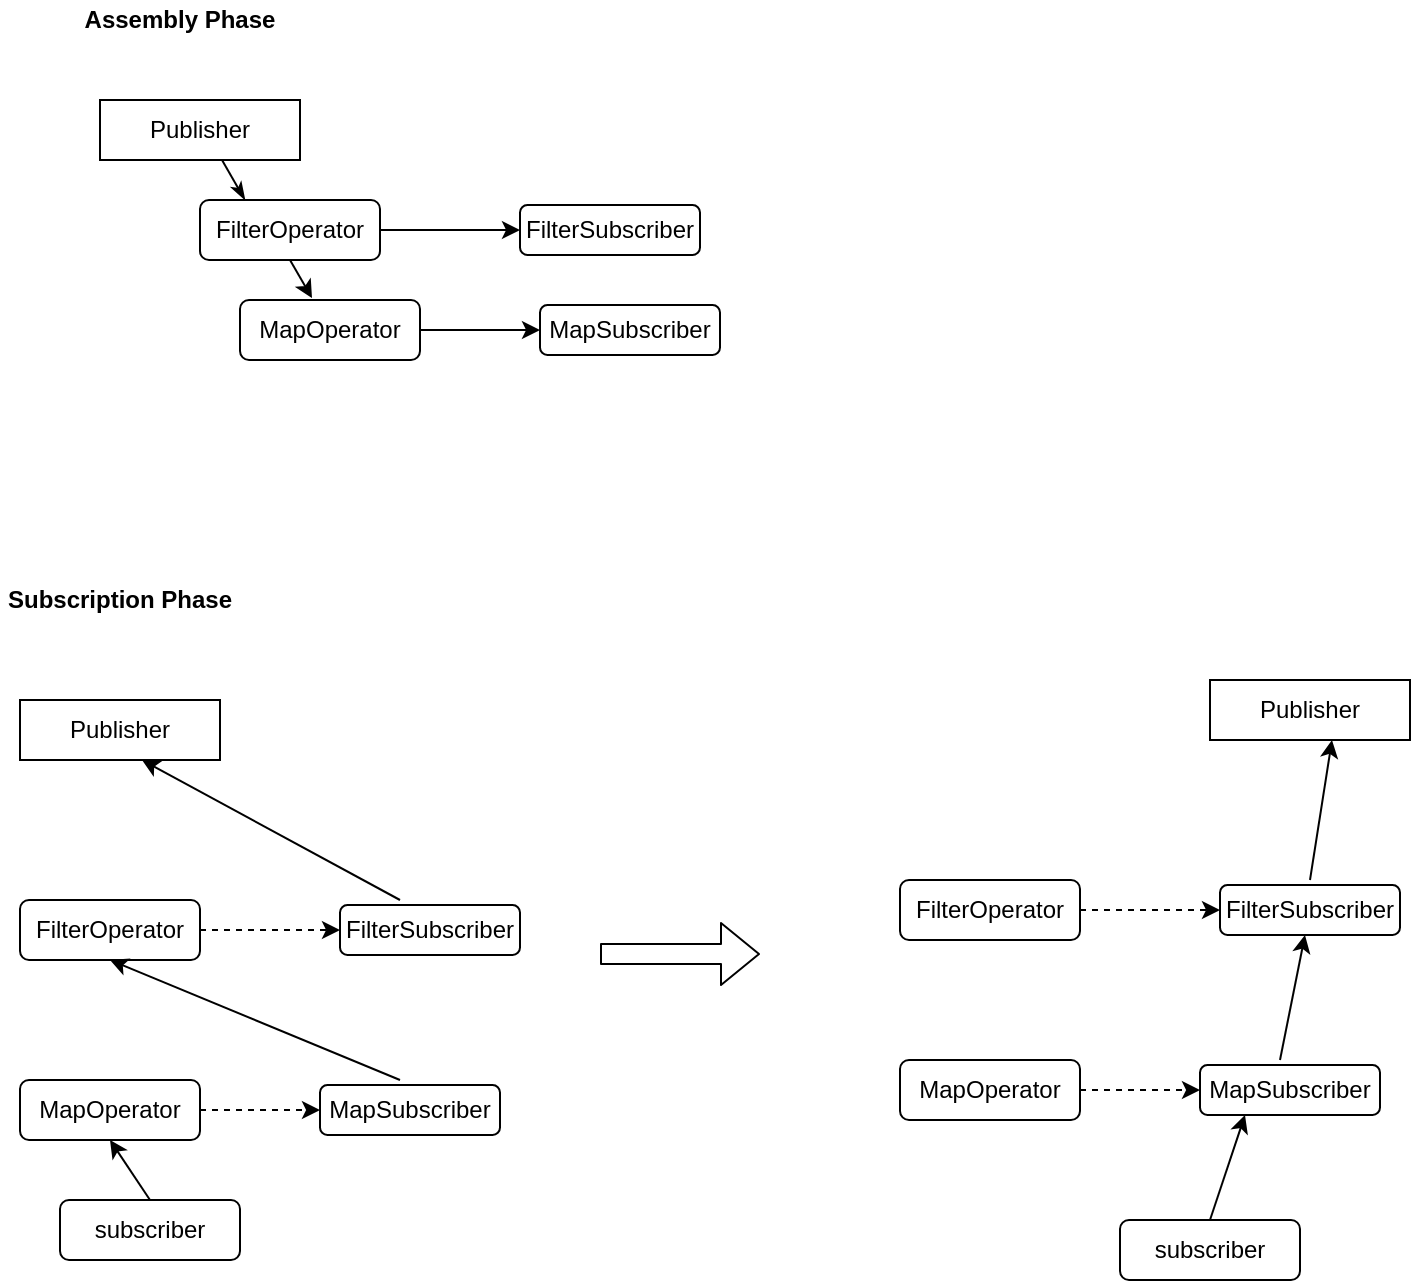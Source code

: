 <mxfile version="14.5.7" type="github">
  <diagram id="O7KetpVZyuUBMnmNfwvH" name="Page-1">
    <mxGraphModel dx="1426" dy="841" grid="1" gridSize="10" guides="1" tooltips="1" connect="1" arrows="1" fold="1" page="1" pageScale="1" pageWidth="850" pageHeight="1100" math="0" shadow="0">
      <root>
        <mxCell id="0" />
        <mxCell id="1" parent="0" />
        <mxCell id="1N5NkTNhpNjL_de0lVoe-1" value="Publisher" style="rounded=0;whiteSpace=wrap;html=1;" vertex="1" parent="1">
          <mxGeometry x="100" y="70" width="100" height="30" as="geometry" />
        </mxCell>
        <mxCell id="1N5NkTNhpNjL_de0lVoe-12" value="" style="edgeStyle=orthogonalEdgeStyle;rounded=0;orthogonalLoop=1;jettySize=auto;html=1;startArrow=none;startFill=0;endArrow=classic;endFill=1;" edge="1" parent="1" source="1N5NkTNhpNjL_de0lVoe-2" target="1N5NkTNhpNjL_de0lVoe-11">
          <mxGeometry relative="1" as="geometry" />
        </mxCell>
        <mxCell id="1N5NkTNhpNjL_de0lVoe-2" value="FilterOperator" style="rounded=1;whiteSpace=wrap;html=1;" vertex="1" parent="1">
          <mxGeometry x="150" y="120" width="90" height="30" as="geometry" />
        </mxCell>
        <mxCell id="1N5NkTNhpNjL_de0lVoe-16" value="" style="edgeStyle=orthogonalEdgeStyle;rounded=0;orthogonalLoop=1;jettySize=auto;html=1;startArrow=none;startFill=0;endArrow=classic;endFill=1;" edge="1" parent="1" source="1N5NkTNhpNjL_de0lVoe-3" target="1N5NkTNhpNjL_de0lVoe-15">
          <mxGeometry relative="1" as="geometry" />
        </mxCell>
        <mxCell id="1N5NkTNhpNjL_de0lVoe-3" value="MapOperator" style="rounded=1;whiteSpace=wrap;html=1;" vertex="1" parent="1">
          <mxGeometry x="170" y="170" width="90" height="30" as="geometry" />
        </mxCell>
        <mxCell id="1N5NkTNhpNjL_de0lVoe-5" value="" style="endArrow=classicThin;html=1;exitX=0.61;exitY=1;exitDx=0;exitDy=0;exitPerimeter=0;entryX=0.25;entryY=0;entryDx=0;entryDy=0;startArrow=none;startFill=0;endFill=1;" edge="1" parent="1" source="1N5NkTNhpNjL_de0lVoe-1" target="1N5NkTNhpNjL_de0lVoe-2">
          <mxGeometry width="50" height="50" relative="1" as="geometry">
            <mxPoint x="400" y="460" as="sourcePoint" />
            <mxPoint x="450" y="410" as="targetPoint" />
          </mxGeometry>
        </mxCell>
        <mxCell id="1N5NkTNhpNjL_de0lVoe-6" value="" style="endArrow=classic;html=1;exitX=0.5;exitY=1;exitDx=0;exitDy=0;entryX=0.4;entryY=-0.033;entryDx=0;entryDy=0;entryPerimeter=0;startArrow=none;startFill=0;endFill=1;" edge="1" parent="1" source="1N5NkTNhpNjL_de0lVoe-2" target="1N5NkTNhpNjL_de0lVoe-3">
          <mxGeometry width="50" height="50" relative="1" as="geometry">
            <mxPoint x="171" y="120" as="sourcePoint" />
            <mxPoint x="182.5" y="140" as="targetPoint" />
          </mxGeometry>
        </mxCell>
        <mxCell id="1N5NkTNhpNjL_de0lVoe-10" value="&lt;b&gt;Assembly Phase&lt;/b&gt;" style="text;html=1;strokeColor=none;fillColor=none;align=center;verticalAlign=middle;whiteSpace=wrap;rounded=0;" vertex="1" parent="1">
          <mxGeometry x="80" y="20" width="120" height="20" as="geometry" />
        </mxCell>
        <mxCell id="1N5NkTNhpNjL_de0lVoe-11" value="FilterSubscriber" style="whiteSpace=wrap;html=1;rounded=1;" vertex="1" parent="1">
          <mxGeometry x="310" y="122.5" width="90" height="25" as="geometry" />
        </mxCell>
        <mxCell id="1N5NkTNhpNjL_de0lVoe-15" value="MapSubscriber" style="whiteSpace=wrap;html=1;rounded=1;" vertex="1" parent="1">
          <mxGeometry x="320" y="172.5" width="90" height="25" as="geometry" />
        </mxCell>
        <mxCell id="1N5NkTNhpNjL_de0lVoe-17" value="Publisher" style="rounded=0;whiteSpace=wrap;html=1;" vertex="1" parent="1">
          <mxGeometry x="60" y="370" width="100" height="30" as="geometry" />
        </mxCell>
        <mxCell id="1N5NkTNhpNjL_de0lVoe-18" value="" style="edgeStyle=orthogonalEdgeStyle;rounded=0;orthogonalLoop=1;jettySize=auto;html=1;startArrow=none;startFill=0;endArrow=classic;endFill=1;dashed=1;" edge="1" parent="1" source="1N5NkTNhpNjL_de0lVoe-19" target="1N5NkTNhpNjL_de0lVoe-27">
          <mxGeometry relative="1" as="geometry" />
        </mxCell>
        <mxCell id="1N5NkTNhpNjL_de0lVoe-19" value="FilterOperator" style="rounded=1;whiteSpace=wrap;html=1;" vertex="1" parent="1">
          <mxGeometry x="60" y="470" width="90" height="30" as="geometry" />
        </mxCell>
        <mxCell id="1N5NkTNhpNjL_de0lVoe-20" value="" style="edgeStyle=orthogonalEdgeStyle;rounded=0;orthogonalLoop=1;jettySize=auto;html=1;startArrow=none;startFill=0;endArrow=classic;endFill=1;dashed=1;" edge="1" parent="1" source="1N5NkTNhpNjL_de0lVoe-21" target="1N5NkTNhpNjL_de0lVoe-28">
          <mxGeometry relative="1" as="geometry" />
        </mxCell>
        <mxCell id="1N5NkTNhpNjL_de0lVoe-21" value="MapOperator" style="rounded=1;whiteSpace=wrap;html=1;" vertex="1" parent="1">
          <mxGeometry x="60" y="560" width="90" height="30" as="geometry" />
        </mxCell>
        <mxCell id="1N5NkTNhpNjL_de0lVoe-22" value="subscriber" style="rounded=1;whiteSpace=wrap;html=1;" vertex="1" parent="1">
          <mxGeometry x="80" y="620" width="90" height="30" as="geometry" />
        </mxCell>
        <mxCell id="1N5NkTNhpNjL_de0lVoe-23" value="" style="endArrow=none;html=1;exitX=0.61;exitY=1;exitDx=0;exitDy=0;exitPerimeter=0;startArrow=classic;startFill=1;endFill=0;" edge="1" parent="1" source="1N5NkTNhpNjL_de0lVoe-17">
          <mxGeometry width="50" height="50" relative="1" as="geometry">
            <mxPoint x="360" y="760" as="sourcePoint" />
            <mxPoint x="250" y="470" as="targetPoint" />
          </mxGeometry>
        </mxCell>
        <mxCell id="1N5NkTNhpNjL_de0lVoe-24" value="" style="endArrow=none;html=1;exitX=0.5;exitY=1;exitDx=0;exitDy=0;startArrow=classic;startFill=1;endFill=0;" edge="1" parent="1" source="1N5NkTNhpNjL_de0lVoe-19">
          <mxGeometry width="50" height="50" relative="1" as="geometry">
            <mxPoint x="51" y="430" as="sourcePoint" />
            <mxPoint x="250" y="560" as="targetPoint" />
          </mxGeometry>
        </mxCell>
        <mxCell id="1N5NkTNhpNjL_de0lVoe-25" value="" style="endArrow=none;html=1;exitX=0.5;exitY=1;exitDx=0;exitDy=0;entryX=0.5;entryY=0;entryDx=0;entryDy=0;endFill=0;startArrow=classic;startFill=1;" edge="1" parent="1" source="1N5NkTNhpNjL_de0lVoe-21" target="1N5NkTNhpNjL_de0lVoe-22">
          <mxGeometry width="50" height="50" relative="1" as="geometry">
            <mxPoint x="85" y="522" as="sourcePoint" />
            <mxPoint x="96" y="541.01" as="targetPoint" />
          </mxGeometry>
        </mxCell>
        <mxCell id="1N5NkTNhpNjL_de0lVoe-26" value="Subscription Phase" style="text;html=1;strokeColor=none;fillColor=none;align=center;verticalAlign=middle;whiteSpace=wrap;rounded=0;fontStyle=1" vertex="1" parent="1">
          <mxGeometry x="50" y="310" width="120" height="20" as="geometry" />
        </mxCell>
        <mxCell id="1N5NkTNhpNjL_de0lVoe-27" value="FilterSubscriber" style="whiteSpace=wrap;html=1;rounded=1;" vertex="1" parent="1">
          <mxGeometry x="220" y="472.5" width="90" height="25" as="geometry" />
        </mxCell>
        <mxCell id="1N5NkTNhpNjL_de0lVoe-28" value="MapSubscriber" style="whiteSpace=wrap;html=1;rounded=1;" vertex="1" parent="1">
          <mxGeometry x="210" y="562.5" width="90" height="25" as="geometry" />
        </mxCell>
        <mxCell id="1N5NkTNhpNjL_de0lVoe-64" value="Publisher" style="rounded=0;whiteSpace=wrap;html=1;" vertex="1" parent="1">
          <mxGeometry x="655" y="360" width="100" height="30" as="geometry" />
        </mxCell>
        <mxCell id="1N5NkTNhpNjL_de0lVoe-65" value="" style="edgeStyle=orthogonalEdgeStyle;rounded=0;orthogonalLoop=1;jettySize=auto;html=1;startArrow=none;startFill=0;endArrow=classic;endFill=1;dashed=1;" edge="1" parent="1" source="1N5NkTNhpNjL_de0lVoe-66" target="1N5NkTNhpNjL_de0lVoe-73">
          <mxGeometry relative="1" as="geometry" />
        </mxCell>
        <mxCell id="1N5NkTNhpNjL_de0lVoe-66" value="FilterOperator" style="rounded=1;whiteSpace=wrap;html=1;" vertex="1" parent="1">
          <mxGeometry x="500" y="460" width="90" height="30" as="geometry" />
        </mxCell>
        <mxCell id="1N5NkTNhpNjL_de0lVoe-67" value="" style="edgeStyle=orthogonalEdgeStyle;rounded=0;orthogonalLoop=1;jettySize=auto;html=1;startArrow=none;startFill=0;endArrow=classic;endFill=1;dashed=1;" edge="1" parent="1" source="1N5NkTNhpNjL_de0lVoe-68" target="1N5NkTNhpNjL_de0lVoe-74">
          <mxGeometry relative="1" as="geometry" />
        </mxCell>
        <mxCell id="1N5NkTNhpNjL_de0lVoe-68" value="MapOperator" style="rounded=1;whiteSpace=wrap;html=1;" vertex="1" parent="1">
          <mxGeometry x="500" y="550" width="90" height="30" as="geometry" />
        </mxCell>
        <mxCell id="1N5NkTNhpNjL_de0lVoe-69" value="subscriber" style="rounded=1;whiteSpace=wrap;html=1;" vertex="1" parent="1">
          <mxGeometry x="610" y="630" width="90" height="30" as="geometry" />
        </mxCell>
        <mxCell id="1N5NkTNhpNjL_de0lVoe-70" value="" style="endArrow=none;html=1;exitX=0.61;exitY=1;exitDx=0;exitDy=0;exitPerimeter=0;startArrow=classic;startFill=1;endFill=0;" edge="1" parent="1" source="1N5NkTNhpNjL_de0lVoe-64">
          <mxGeometry width="50" height="50" relative="1" as="geometry">
            <mxPoint x="800" y="750" as="sourcePoint" />
            <mxPoint x="705" y="460" as="targetPoint" />
          </mxGeometry>
        </mxCell>
        <mxCell id="1N5NkTNhpNjL_de0lVoe-71" value="" style="endArrow=none;html=1;startArrow=classic;startFill=1;endFill=0;" edge="1" parent="1" source="1N5NkTNhpNjL_de0lVoe-73">
          <mxGeometry width="50" height="50" relative="1" as="geometry">
            <mxPoint x="491" y="420" as="sourcePoint" />
            <mxPoint x="690" y="550" as="targetPoint" />
          </mxGeometry>
        </mxCell>
        <mxCell id="1N5NkTNhpNjL_de0lVoe-72" value="" style="endArrow=none;html=1;exitX=0.25;exitY=1;exitDx=0;exitDy=0;entryX=0.5;entryY=0;entryDx=0;entryDy=0;endFill=0;startArrow=classic;startFill=1;" edge="1" parent="1" source="1N5NkTNhpNjL_de0lVoe-74" target="1N5NkTNhpNjL_de0lVoe-69">
          <mxGeometry width="50" height="50" relative="1" as="geometry">
            <mxPoint x="525" y="512" as="sourcePoint" />
            <mxPoint x="536" y="531.01" as="targetPoint" />
          </mxGeometry>
        </mxCell>
        <mxCell id="1N5NkTNhpNjL_de0lVoe-73" value="FilterSubscriber" style="whiteSpace=wrap;html=1;rounded=1;" vertex="1" parent="1">
          <mxGeometry x="660" y="462.5" width="90" height="25" as="geometry" />
        </mxCell>
        <mxCell id="1N5NkTNhpNjL_de0lVoe-74" value="MapSubscriber" style="whiteSpace=wrap;html=1;rounded=1;" vertex="1" parent="1">
          <mxGeometry x="650" y="552.5" width="90" height="25" as="geometry" />
        </mxCell>
        <mxCell id="1N5NkTNhpNjL_de0lVoe-75" value="" style="shape=flexArrow;endArrow=classic;html=1;" edge="1" parent="1">
          <mxGeometry width="50" height="50" relative="1" as="geometry">
            <mxPoint x="350" y="497" as="sourcePoint" />
            <mxPoint x="430" y="497" as="targetPoint" />
          </mxGeometry>
        </mxCell>
      </root>
    </mxGraphModel>
  </diagram>
</mxfile>
